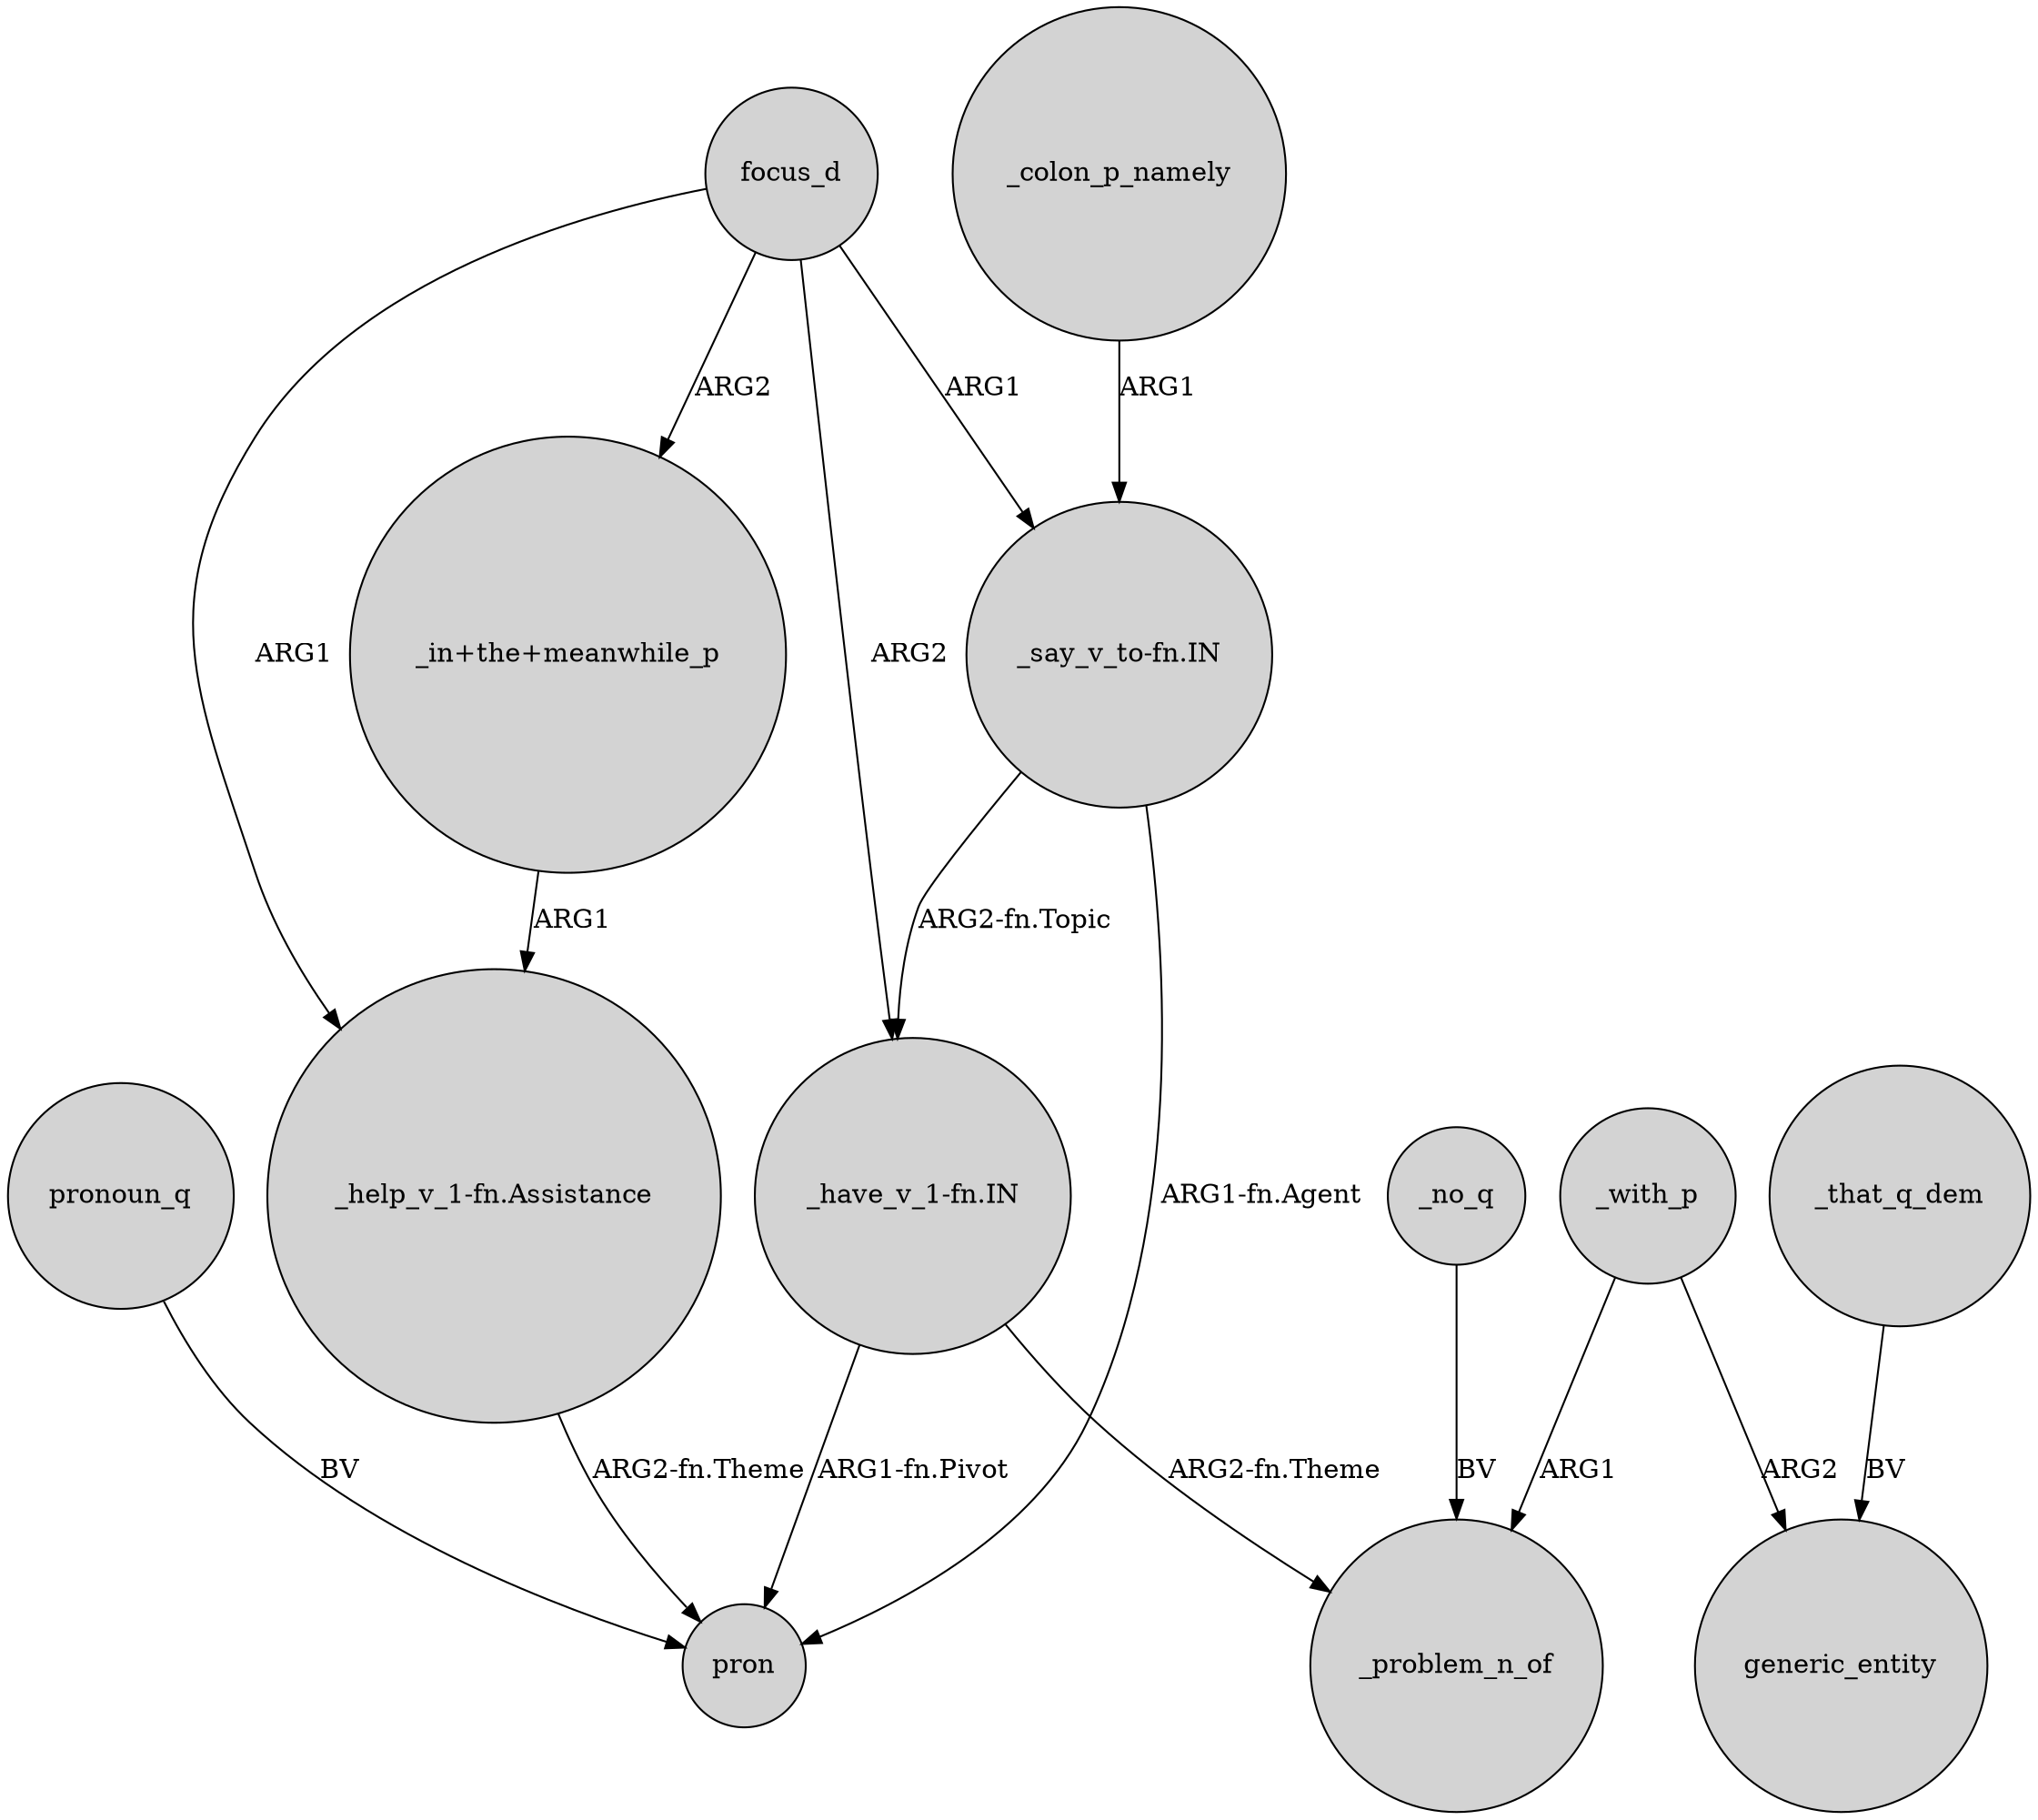 digraph {
	node [shape=circle style=filled]
	"_help_v_1-fn.Assistance" -> pron [label="ARG2-fn.Theme"]
	_no_q -> _problem_n_of [label=BV]
	"_say_v_to-fn.IN" -> "_have_v_1-fn.IN" [label="ARG2-fn.Topic"]
	"_in+the+meanwhile_p" -> "_help_v_1-fn.Assistance" [label=ARG1]
	focus_d -> "_in+the+meanwhile_p" [label=ARG2]
	"_say_v_to-fn.IN" -> pron [label="ARG1-fn.Agent"]
	"_have_v_1-fn.IN" -> pron [label="ARG1-fn.Pivot"]
	_that_q_dem -> generic_entity [label=BV]
	_with_p -> _problem_n_of [label=ARG1]
	focus_d -> "_have_v_1-fn.IN" [label=ARG2]
	focus_d -> "_help_v_1-fn.Assistance" [label=ARG1]
	_with_p -> generic_entity [label=ARG2]
	focus_d -> "_say_v_to-fn.IN" [label=ARG1]
	_colon_p_namely -> "_say_v_to-fn.IN" [label=ARG1]
	"_have_v_1-fn.IN" -> _problem_n_of [label="ARG2-fn.Theme"]
	pronoun_q -> pron [label=BV]
}
